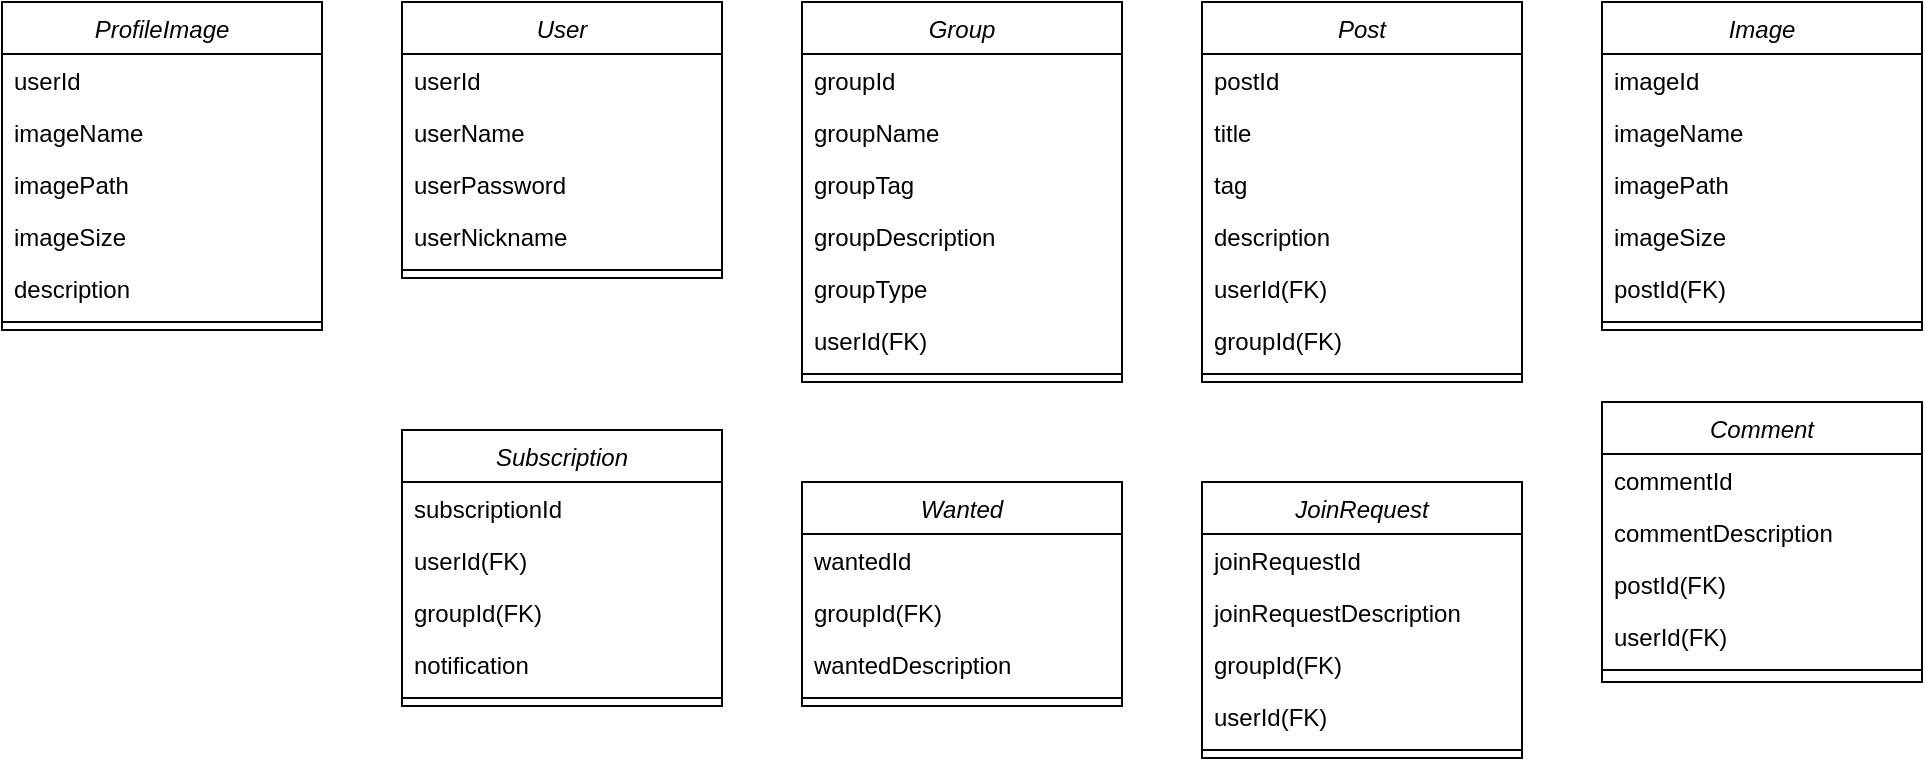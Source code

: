 <mxfile version="17.3.0" type="device"><diagram id="C5RBs43oDa-KdzZeNtuy" name="Page-1"><mxGraphModel dx="1650" dy="635" grid="1" gridSize="10" guides="1" tooltips="1" connect="1" arrows="1" fold="1" page="1" pageScale="1" pageWidth="827" pageHeight="1169" math="0" shadow="0"><root><mxCell id="WIyWlLk6GJQsqaUBKTNV-0"/><mxCell id="WIyWlLk6GJQsqaUBKTNV-1" parent="WIyWlLk6GJQsqaUBKTNV-0"/><mxCell id="zkfFHV4jXpPFQw0GAbJ--0" value="User" style="swimlane;fontStyle=2;align=center;verticalAlign=top;childLayout=stackLayout;horizontal=1;startSize=26;horizontalStack=0;resizeParent=1;resizeLast=0;collapsible=1;marginBottom=0;rounded=0;shadow=0;strokeWidth=1;" parent="WIyWlLk6GJQsqaUBKTNV-1" vertex="1"><mxGeometry x="-80" y="120" width="160" height="138" as="geometry"><mxRectangle x="230" y="140" width="160" height="26" as="alternateBounds"/></mxGeometry></mxCell><mxCell id="YFIZStN-qMkTOD-e35_p-21" value="userId  " style="text;align=left;verticalAlign=top;spacingLeft=4;spacingRight=4;overflow=hidden;rotatable=0;points=[[0,0.5],[1,0.5]];portConstraint=eastwest;" parent="zkfFHV4jXpPFQw0GAbJ--0" vertex="1"><mxGeometry y="26" width="160" height="26" as="geometry"/></mxCell><mxCell id="zkfFHV4jXpPFQw0GAbJ--1" value="userName" style="text;align=left;verticalAlign=top;spacingLeft=4;spacingRight=4;overflow=hidden;rotatable=0;points=[[0,0.5],[1,0.5]];portConstraint=eastwest;" parent="zkfFHV4jXpPFQw0GAbJ--0" vertex="1"><mxGeometry y="52" width="160" height="26" as="geometry"/></mxCell><mxCell id="zkfFHV4jXpPFQw0GAbJ--2" value="userPassword" style="text;align=left;verticalAlign=top;spacingLeft=4;spacingRight=4;overflow=hidden;rotatable=0;points=[[0,0.5],[1,0.5]];portConstraint=eastwest;rounded=0;shadow=0;html=0;" parent="zkfFHV4jXpPFQw0GAbJ--0" vertex="1"><mxGeometry y="78" width="160" height="26" as="geometry"/></mxCell><mxCell id="zkfFHV4jXpPFQw0GAbJ--3" value="userNickname" style="text;align=left;verticalAlign=top;spacingLeft=4;spacingRight=4;overflow=hidden;rotatable=0;points=[[0,0.5],[1,0.5]];portConstraint=eastwest;rounded=0;shadow=0;html=0;" parent="zkfFHV4jXpPFQw0GAbJ--0" vertex="1"><mxGeometry y="104" width="160" height="26" as="geometry"/></mxCell><mxCell id="zkfFHV4jXpPFQw0GAbJ--4" value="" style="line;html=1;strokeWidth=1;align=left;verticalAlign=middle;spacingTop=-1;spacingLeft=3;spacingRight=3;rotatable=0;labelPosition=right;points=[];portConstraint=eastwest;" parent="zkfFHV4jXpPFQw0GAbJ--0" vertex="1"><mxGeometry y="130" width="160" height="8" as="geometry"/></mxCell><mxCell id="BofcRwAlEw8ARKFKTlNM-8" value="Image" style="swimlane;fontStyle=2;align=center;verticalAlign=top;childLayout=stackLayout;horizontal=1;startSize=26;horizontalStack=0;resizeParent=1;resizeLast=0;collapsible=1;marginBottom=0;rounded=0;shadow=0;strokeWidth=1;" vertex="1" parent="WIyWlLk6GJQsqaUBKTNV-1"><mxGeometry x="520" y="120" width="160" height="164" as="geometry"><mxRectangle x="230" y="140" width="160" height="26" as="alternateBounds"/></mxGeometry></mxCell><mxCell id="BofcRwAlEw8ARKFKTlNM-9" value="imageId" style="text;align=left;verticalAlign=top;spacingLeft=4;spacingRight=4;overflow=hidden;rotatable=0;points=[[0,0.5],[1,0.5]];portConstraint=eastwest;" vertex="1" parent="BofcRwAlEw8ARKFKTlNM-8"><mxGeometry y="26" width="160" height="26" as="geometry"/></mxCell><mxCell id="BofcRwAlEw8ARKFKTlNM-10" value="imageName" style="text;align=left;verticalAlign=top;spacingLeft=4;spacingRight=4;overflow=hidden;rotatable=0;points=[[0,0.5],[1,0.5]];portConstraint=eastwest;" vertex="1" parent="BofcRwAlEw8ARKFKTlNM-8"><mxGeometry y="52" width="160" height="26" as="geometry"/></mxCell><mxCell id="BofcRwAlEw8ARKFKTlNM-11" value="imagePath" style="text;align=left;verticalAlign=top;spacingLeft=4;spacingRight=4;overflow=hidden;rotatable=0;points=[[0,0.5],[1,0.5]];portConstraint=eastwest;rounded=0;shadow=0;html=0;" vertex="1" parent="BofcRwAlEw8ARKFKTlNM-8"><mxGeometry y="78" width="160" height="26" as="geometry"/></mxCell><mxCell id="BofcRwAlEw8ARKFKTlNM-12" value="imageSize" style="text;align=left;verticalAlign=top;spacingLeft=4;spacingRight=4;overflow=hidden;rotatable=0;points=[[0,0.5],[1,0.5]];portConstraint=eastwest;rounded=0;shadow=0;html=0;" vertex="1" parent="BofcRwAlEw8ARKFKTlNM-8"><mxGeometry y="104" width="160" height="26" as="geometry"/></mxCell><mxCell id="BofcRwAlEw8ARKFKTlNM-28" value="postId(FK)" style="text;align=left;verticalAlign=top;spacingLeft=4;spacingRight=4;overflow=hidden;rotatable=0;points=[[0,0.5],[1,0.5]];portConstraint=eastwest;rounded=0;shadow=0;html=0;" vertex="1" parent="BofcRwAlEw8ARKFKTlNM-8"><mxGeometry y="130" width="160" height="26" as="geometry"/></mxCell><mxCell id="BofcRwAlEw8ARKFKTlNM-13" value="" style="line;html=1;strokeWidth=1;align=left;verticalAlign=middle;spacingTop=-1;spacingLeft=3;spacingRight=3;rotatable=0;labelPosition=right;points=[];portConstraint=eastwest;" vertex="1" parent="BofcRwAlEw8ARKFKTlNM-8"><mxGeometry y="156" width="160" height="8" as="geometry"/></mxCell><mxCell id="BofcRwAlEw8ARKFKTlNM-14" value="Group" style="swimlane;fontStyle=2;align=center;verticalAlign=top;childLayout=stackLayout;horizontal=1;startSize=26;horizontalStack=0;resizeParent=1;resizeLast=0;collapsible=1;marginBottom=0;rounded=0;shadow=0;strokeWidth=1;" vertex="1" parent="WIyWlLk6GJQsqaUBKTNV-1"><mxGeometry x="120" y="120" width="160" height="190" as="geometry"><mxRectangle x="230" y="140" width="160" height="26" as="alternateBounds"/></mxGeometry></mxCell><mxCell id="BofcRwAlEw8ARKFKTlNM-15" value="groupId" style="text;align=left;verticalAlign=top;spacingLeft=4;spacingRight=4;overflow=hidden;rotatable=0;points=[[0,0.5],[1,0.5]];portConstraint=eastwest;" vertex="1" parent="BofcRwAlEw8ARKFKTlNM-14"><mxGeometry y="26" width="160" height="26" as="geometry"/></mxCell><mxCell id="BofcRwAlEw8ARKFKTlNM-16" value="groupName" style="text;align=left;verticalAlign=top;spacingLeft=4;spacingRight=4;overflow=hidden;rotatable=0;points=[[0,0.5],[1,0.5]];portConstraint=eastwest;" vertex="1" parent="BofcRwAlEw8ARKFKTlNM-14"><mxGeometry y="52" width="160" height="26" as="geometry"/></mxCell><mxCell id="BofcRwAlEw8ARKFKTlNM-17" value="groupTag" style="text;align=left;verticalAlign=top;spacingLeft=4;spacingRight=4;overflow=hidden;rotatable=0;points=[[0,0.5],[1,0.5]];portConstraint=eastwest;rounded=0;shadow=0;html=0;" vertex="1" parent="BofcRwAlEw8ARKFKTlNM-14"><mxGeometry y="78" width="160" height="26" as="geometry"/></mxCell><mxCell id="BofcRwAlEw8ARKFKTlNM-18" value="groupDescription" style="text;align=left;verticalAlign=top;spacingLeft=4;spacingRight=4;overflow=hidden;rotatable=0;points=[[0,0.5],[1,0.5]];portConstraint=eastwest;rounded=0;shadow=0;html=0;" vertex="1" parent="BofcRwAlEw8ARKFKTlNM-14"><mxGeometry y="104" width="160" height="26" as="geometry"/></mxCell><mxCell id="BofcRwAlEw8ARKFKTlNM-26" value="groupType" style="text;align=left;verticalAlign=top;spacingLeft=4;spacingRight=4;overflow=hidden;rotatable=0;points=[[0,0.5],[1,0.5]];portConstraint=eastwest;rounded=0;shadow=0;html=0;" vertex="1" parent="BofcRwAlEw8ARKFKTlNM-14"><mxGeometry y="130" width="160" height="26" as="geometry"/></mxCell><mxCell id="BofcRwAlEw8ARKFKTlNM-27" value="userId(FK)" style="text;align=left;verticalAlign=top;spacingLeft=4;spacingRight=4;overflow=hidden;rotatable=0;points=[[0,0.5],[1,0.5]];portConstraint=eastwest;rounded=0;shadow=0;html=0;" vertex="1" parent="BofcRwAlEw8ARKFKTlNM-14"><mxGeometry y="156" width="160" height="26" as="geometry"/></mxCell><mxCell id="BofcRwAlEw8ARKFKTlNM-19" value="" style="line;html=1;strokeWidth=1;align=left;verticalAlign=middle;spacingTop=-1;spacingLeft=3;spacingRight=3;rotatable=0;labelPosition=right;points=[];portConstraint=eastwest;" vertex="1" parent="BofcRwAlEw8ARKFKTlNM-14"><mxGeometry y="182" width="160" height="8" as="geometry"/></mxCell><mxCell id="BofcRwAlEw8ARKFKTlNM-20" value="Wanted" style="swimlane;fontStyle=2;align=center;verticalAlign=top;childLayout=stackLayout;horizontal=1;startSize=26;horizontalStack=0;resizeParent=1;resizeLast=0;collapsible=1;marginBottom=0;rounded=0;shadow=0;strokeWidth=1;" vertex="1" parent="WIyWlLk6GJQsqaUBKTNV-1"><mxGeometry x="120" y="360" width="160" height="112" as="geometry"><mxRectangle x="230" y="140" width="160" height="26" as="alternateBounds"/></mxGeometry></mxCell><mxCell id="BofcRwAlEw8ARKFKTlNM-21" value="wantedId" style="text;align=left;verticalAlign=top;spacingLeft=4;spacingRight=4;overflow=hidden;rotatable=0;points=[[0,0.5],[1,0.5]];portConstraint=eastwest;" vertex="1" parent="BofcRwAlEw8ARKFKTlNM-20"><mxGeometry y="26" width="160" height="26" as="geometry"/></mxCell><mxCell id="BofcRwAlEw8ARKFKTlNM-22" value="groupId(FK)" style="text;align=left;verticalAlign=top;spacingLeft=4;spacingRight=4;overflow=hidden;rotatable=0;points=[[0,0.5],[1,0.5]];portConstraint=eastwest;" vertex="1" parent="BofcRwAlEw8ARKFKTlNM-20"><mxGeometry y="52" width="160" height="26" as="geometry"/></mxCell><mxCell id="BofcRwAlEw8ARKFKTlNM-23" value="wantedDescription" style="text;align=left;verticalAlign=top;spacingLeft=4;spacingRight=4;overflow=hidden;rotatable=0;points=[[0,0.5],[1,0.5]];portConstraint=eastwest;rounded=0;shadow=0;html=0;" vertex="1" parent="BofcRwAlEw8ARKFKTlNM-20"><mxGeometry y="78" width="160" height="26" as="geometry"/></mxCell><mxCell id="BofcRwAlEw8ARKFKTlNM-25" value="" style="line;html=1;strokeWidth=1;align=left;verticalAlign=middle;spacingTop=-1;spacingLeft=3;spacingRight=3;rotatable=0;labelPosition=right;points=[];portConstraint=eastwest;" vertex="1" parent="BofcRwAlEw8ARKFKTlNM-20"><mxGeometry y="104" width="160" height="8" as="geometry"/></mxCell><mxCell id="BofcRwAlEw8ARKFKTlNM-29" value="Post" style="swimlane;fontStyle=2;align=center;verticalAlign=top;childLayout=stackLayout;horizontal=1;startSize=26;horizontalStack=0;resizeParent=1;resizeLast=0;collapsible=1;marginBottom=0;rounded=0;shadow=0;strokeWidth=1;" vertex="1" parent="WIyWlLk6GJQsqaUBKTNV-1"><mxGeometry x="320" y="120" width="160" height="190" as="geometry"><mxRectangle x="230" y="140" width="160" height="26" as="alternateBounds"/></mxGeometry></mxCell><mxCell id="BofcRwAlEw8ARKFKTlNM-30" value="postId" style="text;align=left;verticalAlign=top;spacingLeft=4;spacingRight=4;overflow=hidden;rotatable=0;points=[[0,0.5],[1,0.5]];portConstraint=eastwest;" vertex="1" parent="BofcRwAlEw8ARKFKTlNM-29"><mxGeometry y="26" width="160" height="26" as="geometry"/></mxCell><mxCell id="BofcRwAlEw8ARKFKTlNM-31" value="title" style="text;align=left;verticalAlign=top;spacingLeft=4;spacingRight=4;overflow=hidden;rotatable=0;points=[[0,0.5],[1,0.5]];portConstraint=eastwest;" vertex="1" parent="BofcRwAlEw8ARKFKTlNM-29"><mxGeometry y="52" width="160" height="26" as="geometry"/></mxCell><mxCell id="BofcRwAlEw8ARKFKTlNM-32" value="tag" style="text;align=left;verticalAlign=top;spacingLeft=4;spacingRight=4;overflow=hidden;rotatable=0;points=[[0,0.5],[1,0.5]];portConstraint=eastwest;rounded=0;shadow=0;html=0;" vertex="1" parent="BofcRwAlEw8ARKFKTlNM-29"><mxGeometry y="78" width="160" height="26" as="geometry"/></mxCell><mxCell id="BofcRwAlEw8ARKFKTlNM-33" value="description" style="text;align=left;verticalAlign=top;spacingLeft=4;spacingRight=4;overflow=hidden;rotatable=0;points=[[0,0.5],[1,0.5]];portConstraint=eastwest;rounded=0;shadow=0;html=0;" vertex="1" parent="BofcRwAlEw8ARKFKTlNM-29"><mxGeometry y="104" width="160" height="26" as="geometry"/></mxCell><mxCell id="BofcRwAlEw8ARKFKTlNM-34" value="userId(FK)" style="text;align=left;verticalAlign=top;spacingLeft=4;spacingRight=4;overflow=hidden;rotatable=0;points=[[0,0.5],[1,0.5]];portConstraint=eastwest;rounded=0;shadow=0;html=0;" vertex="1" parent="BofcRwAlEw8ARKFKTlNM-29"><mxGeometry y="130" width="160" height="26" as="geometry"/></mxCell><mxCell id="BofcRwAlEw8ARKFKTlNM-37" value="groupId(FK)" style="text;align=left;verticalAlign=top;spacingLeft=4;spacingRight=4;overflow=hidden;rotatable=0;points=[[0,0.5],[1,0.5]];portConstraint=eastwest;rounded=0;shadow=0;html=0;" vertex="1" parent="BofcRwAlEw8ARKFKTlNM-29"><mxGeometry y="156" width="160" height="26" as="geometry"/></mxCell><mxCell id="BofcRwAlEw8ARKFKTlNM-36" value="" style="line;html=1;strokeWidth=1;align=left;verticalAlign=middle;spacingTop=-1;spacingLeft=3;spacingRight=3;rotatable=0;labelPosition=right;points=[];portConstraint=eastwest;" vertex="1" parent="BofcRwAlEw8ARKFKTlNM-29"><mxGeometry y="182" width="160" height="8" as="geometry"/></mxCell><mxCell id="BofcRwAlEw8ARKFKTlNM-38" value="Comment" style="swimlane;fontStyle=2;align=center;verticalAlign=top;childLayout=stackLayout;horizontal=1;startSize=26;horizontalStack=0;resizeParent=1;resizeLast=0;collapsible=1;marginBottom=0;rounded=0;shadow=0;strokeWidth=1;" vertex="1" parent="WIyWlLk6GJQsqaUBKTNV-1"><mxGeometry x="520" y="320" width="160" height="140" as="geometry"><mxRectangle x="230" y="140" width="160" height="26" as="alternateBounds"/></mxGeometry></mxCell><mxCell id="BofcRwAlEw8ARKFKTlNM-39" value="commentId" style="text;align=left;verticalAlign=top;spacingLeft=4;spacingRight=4;overflow=hidden;rotatable=0;points=[[0,0.5],[1,0.5]];portConstraint=eastwest;" vertex="1" parent="BofcRwAlEw8ARKFKTlNM-38"><mxGeometry y="26" width="160" height="26" as="geometry"/></mxCell><mxCell id="BofcRwAlEw8ARKFKTlNM-40" value="commentDescription" style="text;align=left;verticalAlign=top;spacingLeft=4;spacingRight=4;overflow=hidden;rotatable=0;points=[[0,0.5],[1,0.5]];portConstraint=eastwest;" vertex="1" parent="BofcRwAlEw8ARKFKTlNM-38"><mxGeometry y="52" width="160" height="26" as="geometry"/></mxCell><mxCell id="BofcRwAlEw8ARKFKTlNM-41" value="postId(FK)" style="text;align=left;verticalAlign=top;spacingLeft=4;spacingRight=4;overflow=hidden;rotatable=0;points=[[0,0.5],[1,0.5]];portConstraint=eastwest;rounded=0;shadow=0;html=0;" vertex="1" parent="BofcRwAlEw8ARKFKTlNM-38"><mxGeometry y="78" width="160" height="26" as="geometry"/></mxCell><mxCell id="BofcRwAlEw8ARKFKTlNM-42" value="userId(FK)" style="text;align=left;verticalAlign=top;spacingLeft=4;spacingRight=4;overflow=hidden;rotatable=0;points=[[0,0.5],[1,0.5]];portConstraint=eastwest;rounded=0;shadow=0;html=0;" vertex="1" parent="BofcRwAlEw8ARKFKTlNM-38"><mxGeometry y="104" width="160" height="26" as="geometry"/></mxCell><mxCell id="BofcRwAlEw8ARKFKTlNM-44" value="" style="line;html=1;strokeWidth=1;align=left;verticalAlign=middle;spacingTop=-1;spacingLeft=3;spacingRight=3;rotatable=0;labelPosition=right;points=[];portConstraint=eastwest;" vertex="1" parent="BofcRwAlEw8ARKFKTlNM-38"><mxGeometry y="130" width="160" height="8" as="geometry"/></mxCell><mxCell id="BofcRwAlEw8ARKFKTlNM-45" value="JoinRequest" style="swimlane;fontStyle=2;align=center;verticalAlign=top;childLayout=stackLayout;horizontal=1;startSize=26;horizontalStack=0;resizeParent=1;resizeLast=0;collapsible=1;marginBottom=0;rounded=0;shadow=0;strokeWidth=1;" vertex="1" parent="WIyWlLk6GJQsqaUBKTNV-1"><mxGeometry x="320" y="360" width="160" height="138" as="geometry"><mxRectangle x="230" y="140" width="160" height="26" as="alternateBounds"/></mxGeometry></mxCell><mxCell id="BofcRwAlEw8ARKFKTlNM-46" value="joinRequestId" style="text;align=left;verticalAlign=top;spacingLeft=4;spacingRight=4;overflow=hidden;rotatable=0;points=[[0,0.5],[1,0.5]];portConstraint=eastwest;" vertex="1" parent="BofcRwAlEw8ARKFKTlNM-45"><mxGeometry y="26" width="160" height="26" as="geometry"/></mxCell><mxCell id="BofcRwAlEw8ARKFKTlNM-47" value="joinRequestDescription" style="text;align=left;verticalAlign=top;spacingLeft=4;spacingRight=4;overflow=hidden;rotatable=0;points=[[0,0.5],[1,0.5]];portConstraint=eastwest;" vertex="1" parent="BofcRwAlEw8ARKFKTlNM-45"><mxGeometry y="52" width="160" height="26" as="geometry"/></mxCell><mxCell id="BofcRwAlEw8ARKFKTlNM-50" value="groupId(FK)" style="text;align=left;verticalAlign=top;spacingLeft=4;spacingRight=4;overflow=hidden;rotatable=0;points=[[0,0.5],[1,0.5]];portConstraint=eastwest;" vertex="1" parent="BofcRwAlEw8ARKFKTlNM-45"><mxGeometry y="78" width="160" height="26" as="geometry"/></mxCell><mxCell id="BofcRwAlEw8ARKFKTlNM-51" value="userId(FK)" style="text;align=left;verticalAlign=top;spacingLeft=4;spacingRight=4;overflow=hidden;rotatable=0;points=[[0,0.5],[1,0.5]];portConstraint=eastwest;" vertex="1" parent="BofcRwAlEw8ARKFKTlNM-45"><mxGeometry y="104" width="160" height="26" as="geometry"/></mxCell><mxCell id="BofcRwAlEw8ARKFKTlNM-49" value="" style="line;html=1;strokeWidth=1;align=left;verticalAlign=middle;spacingTop=-1;spacingLeft=3;spacingRight=3;rotatable=0;labelPosition=right;points=[];portConstraint=eastwest;" vertex="1" parent="BofcRwAlEw8ARKFKTlNM-45"><mxGeometry y="130" width="160" height="8" as="geometry"/></mxCell><mxCell id="BofcRwAlEw8ARKFKTlNM-52" value="Subscription" style="swimlane;fontStyle=2;align=center;verticalAlign=top;childLayout=stackLayout;horizontal=1;startSize=26;horizontalStack=0;resizeParent=1;resizeLast=0;collapsible=1;marginBottom=0;rounded=0;shadow=0;strokeWidth=1;" vertex="1" parent="WIyWlLk6GJQsqaUBKTNV-1"><mxGeometry x="-80" y="334" width="160" height="138" as="geometry"><mxRectangle x="230" y="140" width="160" height="26" as="alternateBounds"/></mxGeometry></mxCell><mxCell id="BofcRwAlEw8ARKFKTlNM-53" value="subscriptionId" style="text;align=left;verticalAlign=top;spacingLeft=4;spacingRight=4;overflow=hidden;rotatable=0;points=[[0,0.5],[1,0.5]];portConstraint=eastwest;" vertex="1" parent="BofcRwAlEw8ARKFKTlNM-52"><mxGeometry y="26" width="160" height="26" as="geometry"/></mxCell><mxCell id="BofcRwAlEw8ARKFKTlNM-54" value="userId(FK)" style="text;align=left;verticalAlign=top;spacingLeft=4;spacingRight=4;overflow=hidden;rotatable=0;points=[[0,0.5],[1,0.5]];portConstraint=eastwest;" vertex="1" parent="BofcRwAlEw8ARKFKTlNM-52"><mxGeometry y="52" width="160" height="26" as="geometry"/></mxCell><mxCell id="BofcRwAlEw8ARKFKTlNM-55" value="groupId(FK)" style="text;align=left;verticalAlign=top;spacingLeft=4;spacingRight=4;overflow=hidden;rotatable=0;points=[[0,0.5],[1,0.5]];portConstraint=eastwest;rounded=0;shadow=0;html=0;" vertex="1" parent="BofcRwAlEw8ARKFKTlNM-52"><mxGeometry y="78" width="160" height="26" as="geometry"/></mxCell><mxCell id="BofcRwAlEw8ARKFKTlNM-56" value="notification" style="text;align=left;verticalAlign=top;spacingLeft=4;spacingRight=4;overflow=hidden;rotatable=0;points=[[0,0.5],[1,0.5]];portConstraint=eastwest;rounded=0;shadow=0;html=0;" vertex="1" parent="BofcRwAlEw8ARKFKTlNM-52"><mxGeometry y="104" width="160" height="26" as="geometry"/></mxCell><mxCell id="BofcRwAlEw8ARKFKTlNM-57" value="" style="line;html=1;strokeWidth=1;align=left;verticalAlign=middle;spacingTop=-1;spacingLeft=3;spacingRight=3;rotatable=0;labelPosition=right;points=[];portConstraint=eastwest;" vertex="1" parent="BofcRwAlEw8ARKFKTlNM-52"><mxGeometry y="130" width="160" height="8" as="geometry"/></mxCell><mxCell id="BofcRwAlEw8ARKFKTlNM-58" value="ProfileImage" style="swimlane;fontStyle=2;align=center;verticalAlign=top;childLayout=stackLayout;horizontal=1;startSize=26;horizontalStack=0;resizeParent=1;resizeLast=0;collapsible=1;marginBottom=0;rounded=0;shadow=0;strokeWidth=1;" vertex="1" parent="WIyWlLk6GJQsqaUBKTNV-1"><mxGeometry x="-280" y="120" width="160" height="164" as="geometry"><mxRectangle x="230" y="140" width="160" height="26" as="alternateBounds"/></mxGeometry></mxCell><mxCell id="BofcRwAlEw8ARKFKTlNM-59" value="userId  " style="text;align=left;verticalAlign=top;spacingLeft=4;spacingRight=4;overflow=hidden;rotatable=0;points=[[0,0.5],[1,0.5]];portConstraint=eastwest;" vertex="1" parent="BofcRwAlEw8ARKFKTlNM-58"><mxGeometry y="26" width="160" height="26" as="geometry"/></mxCell><mxCell id="BofcRwAlEw8ARKFKTlNM-60" value="imageName" style="text;align=left;verticalAlign=top;spacingLeft=4;spacingRight=4;overflow=hidden;rotatable=0;points=[[0,0.5],[1,0.5]];portConstraint=eastwest;" vertex="1" parent="BofcRwAlEw8ARKFKTlNM-58"><mxGeometry y="52" width="160" height="26" as="geometry"/></mxCell><mxCell id="BofcRwAlEw8ARKFKTlNM-61" value="imagePath" style="text;align=left;verticalAlign=top;spacingLeft=4;spacingRight=4;overflow=hidden;rotatable=0;points=[[0,0.5],[1,0.5]];portConstraint=eastwest;rounded=0;shadow=0;html=0;" vertex="1" parent="BofcRwAlEw8ARKFKTlNM-58"><mxGeometry y="78" width="160" height="26" as="geometry"/></mxCell><mxCell id="BofcRwAlEw8ARKFKTlNM-62" value="imageSize" style="text;align=left;verticalAlign=top;spacingLeft=4;spacingRight=4;overflow=hidden;rotatable=0;points=[[0,0.5],[1,0.5]];portConstraint=eastwest;rounded=0;shadow=0;html=0;" vertex="1" parent="BofcRwAlEw8ARKFKTlNM-58"><mxGeometry y="104" width="160" height="26" as="geometry"/></mxCell><mxCell id="BofcRwAlEw8ARKFKTlNM-64" value="description" style="text;align=left;verticalAlign=top;spacingLeft=4;spacingRight=4;overflow=hidden;rotatable=0;points=[[0,0.5],[1,0.5]];portConstraint=eastwest;" vertex="1" parent="BofcRwAlEw8ARKFKTlNM-58"><mxGeometry y="130" width="160" height="26" as="geometry"/></mxCell><mxCell id="BofcRwAlEw8ARKFKTlNM-63" value="" style="line;html=1;strokeWidth=1;align=left;verticalAlign=middle;spacingTop=-1;spacingLeft=3;spacingRight=3;rotatable=0;labelPosition=right;points=[];portConstraint=eastwest;" vertex="1" parent="BofcRwAlEw8ARKFKTlNM-58"><mxGeometry y="156" width="160" height="8" as="geometry"/></mxCell></root></mxGraphModel></diagram></mxfile>